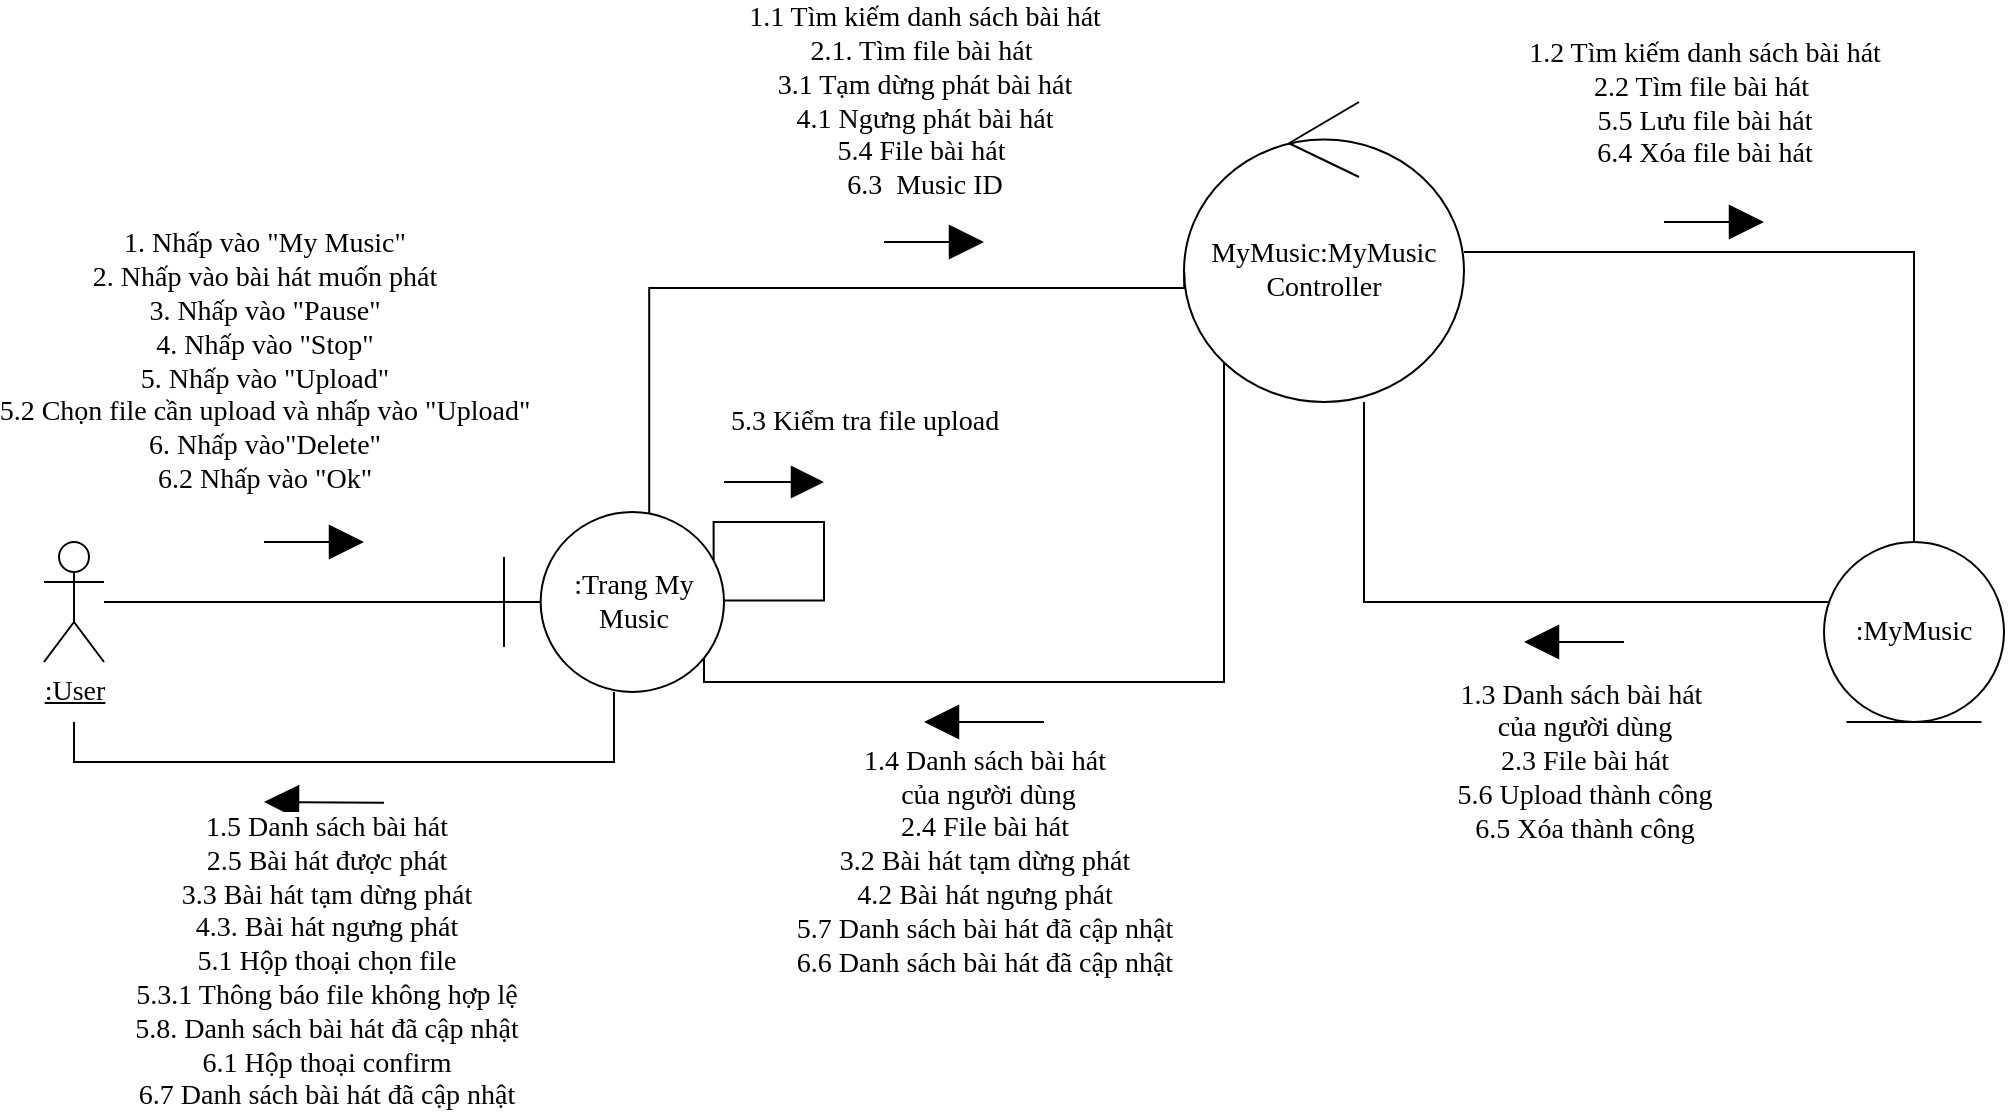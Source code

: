 <mxfile version="13.10.0" type="google"><diagram id="1AAeFGJlNaJby1bXXiFl" name="Page-1"><mxGraphModel dx="2150" dy="626" grid="1" gridSize="10" guides="1" tooltips="1" connect="1" arrows="1" fold="1" page="1" pageScale="1" pageWidth="827" pageHeight="1169" math="0" shadow="0"><root><mxCell id="0"/><mxCell id="1" parent="0"/><mxCell id="1LDzJPE0IrKOHvBTSF5T-1" style="endArrow=none;html=1;fontSize=14;fontFamily=Verdana;" parent="1" source="1LDzJPE0IrKOHvBTSF5T-2" target="1LDzJPE0IrKOHvBTSF5T-8" edge="1"><mxGeometry relative="1" as="geometry"/></mxCell><mxCell id="1LDzJPE0IrKOHvBTSF5T-2" value="&lt;u style=&quot;font-size: 14px;&quot;&gt;:User&lt;/u&gt;" style="shape=umlActor;verticalLabelPosition=bottom;verticalAlign=top;html=1;fontSize=14;fontFamily=Verdana;" parent="1" vertex="1"><mxGeometry x="10" y="330" width="30" height="60" as="geometry"/></mxCell><mxCell id="1LDzJPE0IrKOHvBTSF5T-3" style="edgeStyle=orthogonalEdgeStyle;rounded=0;orthogonalLoop=1;jettySize=auto;html=1;endArrow=none;endFill=0;fontSize=14;fontFamily=Verdana;" parent="1" source="1LDzJPE0IrKOHvBTSF5T-5" target="1LDzJPE0IrKOHvBTSF5T-10" edge="1"><mxGeometry relative="1" as="geometry"/></mxCell><mxCell id="1LDzJPE0IrKOHvBTSF5T-4" style="edgeStyle=orthogonalEdgeStyle;rounded=0;orthogonalLoop=1;jettySize=auto;html=1;entryX=0.882;entryY=0.836;entryDx=0;entryDy=0;endArrow=none;endFill=0;fontSize=14;entryPerimeter=0;fontFamily=Verdana;" parent="1" source="1LDzJPE0IrKOHvBTSF5T-5" target="1LDzJPE0IrKOHvBTSF5T-8" edge="1"><mxGeometry relative="1" as="geometry"><Array as="points"><mxPoint x="600" y="400"/><mxPoint x="340" y="400"/><mxPoint x="340" y="383"/><mxPoint x="337" y="383"/></Array></mxGeometry></mxCell><mxCell id="1LDzJPE0IrKOHvBTSF5T-5" value="&lt;span style=&quot;font-size: 14px;&quot;&gt;MyMusic:MyMusic&lt;br style=&quot;font-size: 14px;&quot;&gt;Controller&lt;/span&gt;" style="ellipse;shape=umlControl;whiteSpace=wrap;html=1;fontSize=14;fontFamily=Verdana;" parent="1" vertex="1"><mxGeometry x="580" y="110" width="140" height="150" as="geometry"/></mxCell><mxCell id="1LDzJPE0IrKOHvBTSF5T-6" style="edgeStyle=orthogonalEdgeStyle;rounded=0;orthogonalLoop=1;jettySize=auto;html=1;entryX=0.001;entryY=0.568;entryDx=0;entryDy=0;entryPerimeter=0;endArrow=none;endFill=0;fontSize=14;exitX=0.66;exitY=0.022;exitDx=0;exitDy=0;exitPerimeter=0;fontFamily=Verdana;" parent="1" source="1LDzJPE0IrKOHvBTSF5T-8" target="1LDzJPE0IrKOHvBTSF5T-5" edge="1"><mxGeometry relative="1" as="geometry"><Array as="points"><mxPoint x="313" y="203"/></Array></mxGeometry></mxCell><mxCell id="1LDzJPE0IrKOHvBTSF5T-7" style="edgeStyle=orthogonalEdgeStyle;rounded=0;orthogonalLoop=1;jettySize=auto;html=1;endArrow=none;endFill=0;fontSize=14;fontFamily=Verdana;" parent="1" source="1LDzJPE0IrKOHvBTSF5T-8" edge="1"><mxGeometry relative="1" as="geometry"><Array as="points"><mxPoint x="295" y="440"/><mxPoint x="25" y="440"/></Array><mxPoint x="25" y="420" as="targetPoint"/></mxGeometry></mxCell><mxCell id="1LDzJPE0IrKOHvBTSF5T-8" value="&lt;span style=&quot;font-size: 14px;&quot;&gt;:Trang My Music&lt;/span&gt;" style="shape=umlBoundary;whiteSpace=wrap;html=1;fontSize=14;fontFamily=Verdana;" parent="1" vertex="1"><mxGeometry x="240" y="315" width="110" height="90" as="geometry"/></mxCell><mxCell id="1LDzJPE0IrKOHvBTSF5T-9" style="edgeStyle=orthogonalEdgeStyle;rounded=0;orthogonalLoop=1;jettySize=auto;html=1;endArrow=none;endFill=0;fontSize=14;fontFamily=Verdana;" parent="1" source="1LDzJPE0IrKOHvBTSF5T-10" edge="1"><mxGeometry relative="1" as="geometry"><mxPoint x="670" y="260" as="targetPoint"/><Array as="points"><mxPoint x="670" y="360"/></Array></mxGeometry></mxCell><mxCell id="1LDzJPE0IrKOHvBTSF5T-10" value="&lt;span style=&quot;font-size: 14px;&quot;&gt;:MyMusic&lt;/span&gt;" style="ellipse;shape=umlEntity;whiteSpace=wrap;html=1;fontSize=14;fontFamily=Verdana;" parent="1" vertex="1"><mxGeometry x="900" y="330" width="90" height="90" as="geometry"/></mxCell><mxCell id="1LDzJPE0IrKOHvBTSF5T-11" value="" style="endArrow=block;html=1;fontSize=14;endFill=1;endSize=15;fontFamily=Verdana;" parent="1" edge="1"><mxGeometry width="50" height="50" relative="1" as="geometry"><mxPoint x="120" y="330" as="sourcePoint"/><mxPoint x="170" y="330" as="targetPoint"/></mxGeometry></mxCell><mxCell id="1LDzJPE0IrKOHvBTSF5T-12" value="&lt;span style=&quot;font-size: 14px&quot;&gt;1. Nhấp vào &quot;My Music&quot;&lt;br style=&quot;font-size: 14px&quot;&gt;&lt;/span&gt;&lt;span style=&quot;font-size: 14px&quot;&gt;2. Nhấp vào bài hát muốn phát&lt;br style=&quot;font-size: 14px&quot;&gt;3. Nhấp vào &quot;Pause&quot;&lt;br style=&quot;font-size: 14px&quot;&gt;4. Nhấp vào &quot;Stop&quot;&lt;br style=&quot;font-size: 14px&quot;&gt;&lt;/span&gt;&lt;span style=&quot;font-size: 14px&quot;&gt;5. Nhấp vào &quot;Upload&quot;&lt;br style=&quot;font-size: 14px&quot;&gt;&lt;/span&gt;&lt;span style=&quot;font-size: 14px&quot;&gt;5.2 Chọn file cần upload&amp;nbsp;&lt;/span&gt;&lt;span style=&quot;font-size: 14px&quot;&gt;và nhấp vào &quot;Upload&quot;&lt;br style=&quot;font-size: 14px&quot;&gt;&lt;/span&gt;&lt;span style=&quot;font-size: 14px&quot;&gt;6. Nhấp vào&quot;Delete&quot;&lt;br style=&quot;font-size: 14px&quot;&gt;&lt;/span&gt;&lt;span style=&quot;font-size: 14px&quot;&gt;6.2 Nhấp vào &quot;Ok&quot;&lt;/span&gt;&lt;span style=&quot;font-size: 14px&quot;&gt;&lt;br style=&quot;font-size: 14px&quot;&gt;&lt;/span&gt;" style="edgeLabel;html=1;align=center;verticalAlign=middle;resizable=0;points=[];fontSize=14;fontFamily=Verdana;" parent="1LDzJPE0IrKOHvBTSF5T-11" vertex="1" connectable="0"><mxGeometry x="-0.42" y="-1" relative="1" as="geometry"><mxPoint x="-15" y="-91" as="offset"/></mxGeometry></mxCell><mxCell id="1LDzJPE0IrKOHvBTSF5T-13" value="&lt;span style=&quot;font-size: 14px&quot;&gt;1.2 Tìm kiếm danh sách bài hát&lt;br style=&quot;font-size: 14px&quot;&gt;&lt;/span&gt;&lt;span style=&quot;font-size: 14px&quot;&gt;2.2 Tìm file bài hát&amp;nbsp;&lt;br style=&quot;font-size: 14px&quot;&gt;&lt;/span&gt;&lt;span style=&quot;font-size: 14px&quot;&gt;5.5 Lưu file bài hát&lt;br style=&quot;font-size: 14px&quot;&gt;&lt;/span&gt;&lt;span style=&quot;font-size: 14px&quot;&gt;6.4 Xóa file bài hát&lt;/span&gt;&lt;span style=&quot;font-size: 14px&quot;&gt;&lt;br style=&quot;font-size: 14px&quot;&gt;&lt;/span&gt;" style="endArrow=block;html=1;fontSize=14;endFill=1;endSize=15;fontFamily=Verdana;" parent="1" edge="1"><mxGeometry x="-0.2" y="59" width="50" height="50" relative="1" as="geometry"><mxPoint x="820" y="170.0" as="sourcePoint"/><mxPoint x="870" y="170.0" as="targetPoint"/><mxPoint as="offset"/></mxGeometry></mxCell><mxCell id="1LDzJPE0IrKOHvBTSF5T-14" value="&lt;div style=&quot;font-size: 14px&quot;&gt;&lt;span style=&quot;font-size: 14px&quot;&gt;1.1 Tìm kiếm danh sách bài hát&lt;/span&gt;&lt;br style=&quot;font-size: 14px&quot;&gt;&lt;/div&gt;&lt;div style=&quot;font-size: 14px&quot;&gt;&lt;span style=&quot;font-size: 14px&quot;&gt;2.1. Tìm file bài hát&amp;nbsp;&lt;/span&gt;&lt;span style=&quot;font-size: 14px&quot;&gt;&lt;br style=&quot;font-size: 14px&quot;&gt;&lt;/span&gt;&lt;/div&gt;&lt;div style=&quot;font-size: 14px&quot;&gt;&lt;font style=&quot;font-size: 14px&quot;&gt;3.1 Tạm dừng phát bài hát&lt;/font&gt;&lt;/div&gt;&lt;div style=&quot;font-size: 14px&quot;&gt;&lt;span style=&quot;font-size: 14px&quot;&gt;4.1 Ngưng phát bài hát&lt;/span&gt;&lt;font style=&quot;font-size: 14px&quot;&gt;&lt;br style=&quot;font-size: 14px&quot;&gt;&lt;/font&gt;&lt;/div&gt;&lt;div style=&quot;font-size: 14px&quot;&gt;&lt;span style=&quot;font-size: 14px&quot;&gt;5.4 File bài hát&amp;nbsp;&lt;/span&gt;&lt;span style=&quot;font-size: 14px&quot;&gt;&lt;br style=&quot;font-size: 14px&quot;&gt;&lt;/span&gt;&lt;/div&gt;&lt;div style=&quot;font-size: 14px&quot;&gt;&lt;span style=&quot;font-size: 14px&quot;&gt;6.3&amp;nbsp; Music ID&lt;/span&gt;&lt;span style=&quot;font-size: 14px&quot;&gt;&lt;br style=&quot;font-size: 14px&quot;&gt;&lt;/span&gt;&lt;/div&gt;" style="endArrow=block;html=1;fontSize=14;align=center;endFill=1;endSize=15;fontFamily=Verdana;" parent="1" edge="1"><mxGeometry x="-0.2" y="70" width="50" height="50" relative="1" as="geometry"><mxPoint x="430" y="180" as="sourcePoint"/><mxPoint x="480" y="180" as="targetPoint"/><Array as="points"><mxPoint x="470" y="180"/></Array><mxPoint as="offset"/></mxGeometry></mxCell><mxCell id="1LDzJPE0IrKOHvBTSF5T-15" value="&lt;span style=&quot;font-size: 14px&quot;&gt;1.3 Danh sách bài hát&amp;nbsp;&lt;/span&gt;&lt;br style=&quot;font-size: 14px&quot;&gt;&lt;span style=&quot;font-size: 14px&quot;&gt;của người dùng&lt;br style=&quot;font-size: 14px&quot;&gt;&lt;/span&gt;&lt;span style=&quot;font-size: 14px&quot;&gt;2.3 File bài hát&lt;br style=&quot;font-size: 14px&quot;&gt;&lt;/span&gt;&lt;span style=&quot;font-size: 14px&quot;&gt;5.6 Upload thành công&lt;br style=&quot;font-size: 14px&quot;&gt;6.5 Xóa thành công&lt;br style=&quot;font-size: 14px&quot;&gt;&lt;/span&gt;" style="endArrow=block;html=1;fontSize=14;endFill=1;endSize=15;fontFamily=Verdana;" parent="1" edge="1"><mxGeometry x="-0.2" y="60" width="50" height="50" relative="1" as="geometry"><mxPoint x="800" y="380" as="sourcePoint"/><mxPoint x="750" y="380" as="targetPoint"/><mxPoint as="offset"/></mxGeometry></mxCell><mxCell id="1LDzJPE0IrKOHvBTSF5T-16" value="&lt;span style=&quot;font-size: 14px&quot;&gt;1.4 Danh sách bài hát&lt;/span&gt;&lt;br style=&quot;font-size: 14px&quot;&gt;&lt;span style=&quot;font-size: 14px&quot;&gt;&amp;nbsp;của người dùng&lt;br style=&quot;font-size: 14px&quot;&gt;&lt;/span&gt;&lt;span style=&quot;font-size: 14px&quot;&gt;2.4 File bài hát&lt;br style=&quot;font-size: 14px&quot;&gt;&lt;/span&gt;&lt;span style=&quot;font-size: 14px&quot;&gt;&lt;font style=&quot;font-size: 14px&quot;&gt;3.2 Bài hát tạm dừng phát&lt;br style=&quot;font-size: 14px&quot;&gt;4.2&amp;nbsp;&lt;/font&gt;&lt;/span&gt;&lt;span style=&quot;font-size: 14px&quot;&gt;Bài hát ngưng phát&lt;br style=&quot;font-size: 14px&quot;&gt;&lt;/span&gt;&lt;span style=&quot;font-size: 14px&quot;&gt;5.7 Danh sách bài&amp;nbsp;&lt;/span&gt;&lt;span style=&quot;font-size: 14px&quot;&gt;hát đã cập nhật&lt;br style=&quot;font-size: 14px&quot;&gt;&lt;/span&gt;&lt;span style=&quot;font-size: 14px&quot;&gt;&lt;font style=&quot;font-size: 14px&quot;&gt;6.6 Danh sách bài hát đã cập nhật&lt;br style=&quot;font-size: 14px&quot;&gt;&lt;/font&gt;&lt;/span&gt;" style="endArrow=block;html=1;fontSize=14;endFill=1;jumpSize=7;sourcePerimeterSpacing=2;endSize=15;fontFamily=Verdana;" parent="1" edge="1"><mxGeometry y="70" width="50" height="50" relative="1" as="geometry"><mxPoint x="510" y="420" as="sourcePoint"/><mxPoint x="450" y="420" as="targetPoint"/><Array as="points"/><mxPoint as="offset"/></mxGeometry></mxCell><mxCell id="1LDzJPE0IrKOHvBTSF5T-17" value="" style="endArrow=block;html=1;fontSize=14;endFill=1;endSize=15;fontFamily=Verdana;" parent="1" edge="1"><mxGeometry width="50" height="50" relative="1" as="geometry"><mxPoint x="180" y="460.42" as="sourcePoint"/><mxPoint x="120" y="460" as="targetPoint"/><Array as="points"/></mxGeometry></mxCell><mxCell id="1LDzJPE0IrKOHvBTSF5T-18" value="&lt;span style=&quot;font-size: 14px&quot;&gt;1.5 Danh sách bài hát&lt;br style=&quot;font-size: 14px&quot;&gt;&lt;/span&gt;&lt;span style=&quot;font-size: 14px&quot;&gt;2.5 Bài hát được phát&lt;br style=&quot;font-size: 14px&quot;&gt;3.3 Bài hát tạm dừng phát&lt;br style=&quot;font-size: 14px&quot;&gt;4.3.&amp;nbsp;&lt;/span&gt;&lt;span style=&quot;font-size: 14px&quot;&gt;Bài hát ngưng phát&lt;/span&gt;&lt;span style=&quot;font-size: 14px&quot;&gt;&lt;br style=&quot;font-size: 14px&quot;&gt;&lt;/span&gt;&lt;span style=&quot;font-size: 14px&quot;&gt;5.1 Hộp thoại chọn file&lt;br&gt;5.3.1 Thông báo file không hợp lệ&lt;br style=&quot;font-size: 14px&quot;&gt;&lt;/span&gt;&lt;span style=&quot;font-size: 14px&quot;&gt;5.8. Danh sách bài&amp;nbsp;&lt;/span&gt;&lt;span style=&quot;font-size: 14px&quot;&gt;hát đã cập nhật&lt;br style=&quot;font-size: 14px&quot;&gt;&lt;/span&gt;&lt;span style=&quot;font-size: 14px&quot;&gt;6.1 Hộp thoại confirm&lt;br style=&quot;font-size: 14px&quot;&gt;&lt;/span&gt;&lt;span style=&quot;font-size: 14px&quot;&gt;6.7 Danh sách bài hát&amp;nbsp;&lt;/span&gt;&lt;span style=&quot;font-size: 14px&quot;&gt;đã cập nhật&lt;/span&gt;&lt;span style=&quot;font-size: 14px&quot;&gt;&lt;br style=&quot;font-size: 14px&quot;&gt;&lt;/span&gt;" style="edgeLabel;html=1;align=center;verticalAlign=middle;resizable=0;points=[];fontSize=14;fontFamily=Verdana;" parent="1LDzJPE0IrKOHvBTSF5T-17" vertex="1" connectable="0"><mxGeometry x="-0.409" relative="1" as="geometry"><mxPoint x="-12" y="79.71" as="offset"/></mxGeometry></mxCell><mxCell id="1LDzJPE0IrKOHvBTSF5T-19" style="edgeStyle=orthogonalEdgeStyle;rounded=0;orthogonalLoop=1;jettySize=auto;html=1;endArrow=none;endFill=0;fontSize=14;exitX=0.953;exitY=0.269;exitDx=0;exitDy=0;exitPerimeter=0;entryX=1.003;entryY=0.491;entryDx=0;entryDy=0;entryPerimeter=0;fontFamily=Verdana;" parent="1" source="1LDzJPE0IrKOHvBTSF5T-8" target="1LDzJPE0IrKOHvBTSF5T-8" edge="1"><mxGeometry relative="1" as="geometry"><Array as="points"><mxPoint x="345" y="320"/><mxPoint x="400" y="320"/><mxPoint x="400" y="359"/></Array></mxGeometry></mxCell><mxCell id="1LDzJPE0IrKOHvBTSF5T-20" value="&lt;span style=&quot;font-size: 14px&quot;&gt;5.3 Kiểm tra file upload&lt;/span&gt;&lt;font style=&quot;font-size: 14px&quot;&gt;&lt;br style=&quot;font-size: 14px&quot;&gt;&lt;/font&gt;" style="endArrow=block;html=1;fontSize=14;align=center;endFill=1;fontFamily=Verdana;startSize=6;endSize=14;" parent="1" edge="1"><mxGeometry x="1" y="36" width="50" height="50" relative="1" as="geometry"><mxPoint x="350" y="300" as="sourcePoint"/><mxPoint x="400" y="300" as="targetPoint"/><Array as="points"/><mxPoint x="20" y="6" as="offset"/></mxGeometry></mxCell></root></mxGraphModel></diagram></mxfile>